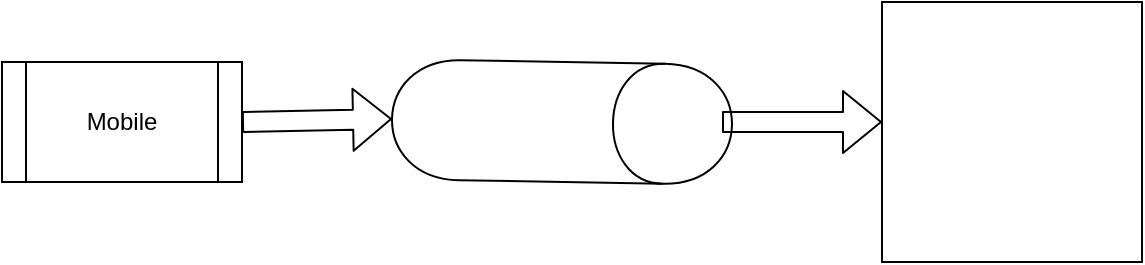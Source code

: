 <mxfile version="10.7.5" type="github"><diagram id="FKRLcJfd0i0kJFjm6Uot" name="Page-1"><mxGraphModel dx="773" dy="453" grid="1" gridSize="10" guides="1" tooltips="1" connect="1" arrows="1" fold="1" page="1" pageScale="1" pageWidth="850" pageHeight="1100" math="0" shadow="0"><root><mxCell id="0"/><mxCell id="1" parent="0"/><mxCell id="m3mCItoY3ARayVzgxwAI-4" value="Mobile" style="shape=process;whiteSpace=wrap;html=1;backgroundOutline=1;" vertex="1" parent="1"><mxGeometry x="40" y="140" width="120" height="60" as="geometry"/></mxCell><mxCell id="m3mCItoY3ARayVzgxwAI-5" value="" style="shape=cylinder;whiteSpace=wrap;html=1;boundedLbl=1;backgroundOutline=1;rotation=91;" vertex="1" parent="1"><mxGeometry x="290" y="85" width="60" height="170" as="geometry"/></mxCell><mxCell id="m3mCItoY3ARayVzgxwAI-6" value="" style="whiteSpace=wrap;html=1;aspect=fixed;" vertex="1" parent="1"><mxGeometry x="480" y="110" width="130" height="130" as="geometry"/></mxCell><mxCell id="m3mCItoY3ARayVzgxwAI-9" value="" style="shape=flexArrow;endArrow=classic;html=1;entryX=0.5;entryY=1;entryDx=0;entryDy=0;exitX=1;exitY=0.5;exitDx=0;exitDy=0;" edge="1" parent="1" source="m3mCItoY3ARayVzgxwAI-4" target="m3mCItoY3ARayVzgxwAI-5"><mxGeometry width="50" height="50" relative="1" as="geometry"><mxPoint x="170" y="180" as="sourcePoint"/><mxPoint x="210" y="150" as="targetPoint"/></mxGeometry></mxCell><mxCell id="m3mCItoY3ARayVzgxwAI-10" value="" style="shape=flexArrow;endArrow=classic;html=1;entryX=0.5;entryY=1;entryDx=0;entryDy=0;" edge="1" parent="1"><mxGeometry width="50" height="50" relative="1" as="geometry"><mxPoint x="400" y="170" as="sourcePoint"/><mxPoint x="480" y="170" as="targetPoint"/></mxGeometry></mxCell></root></mxGraphModel></diagram></mxfile>